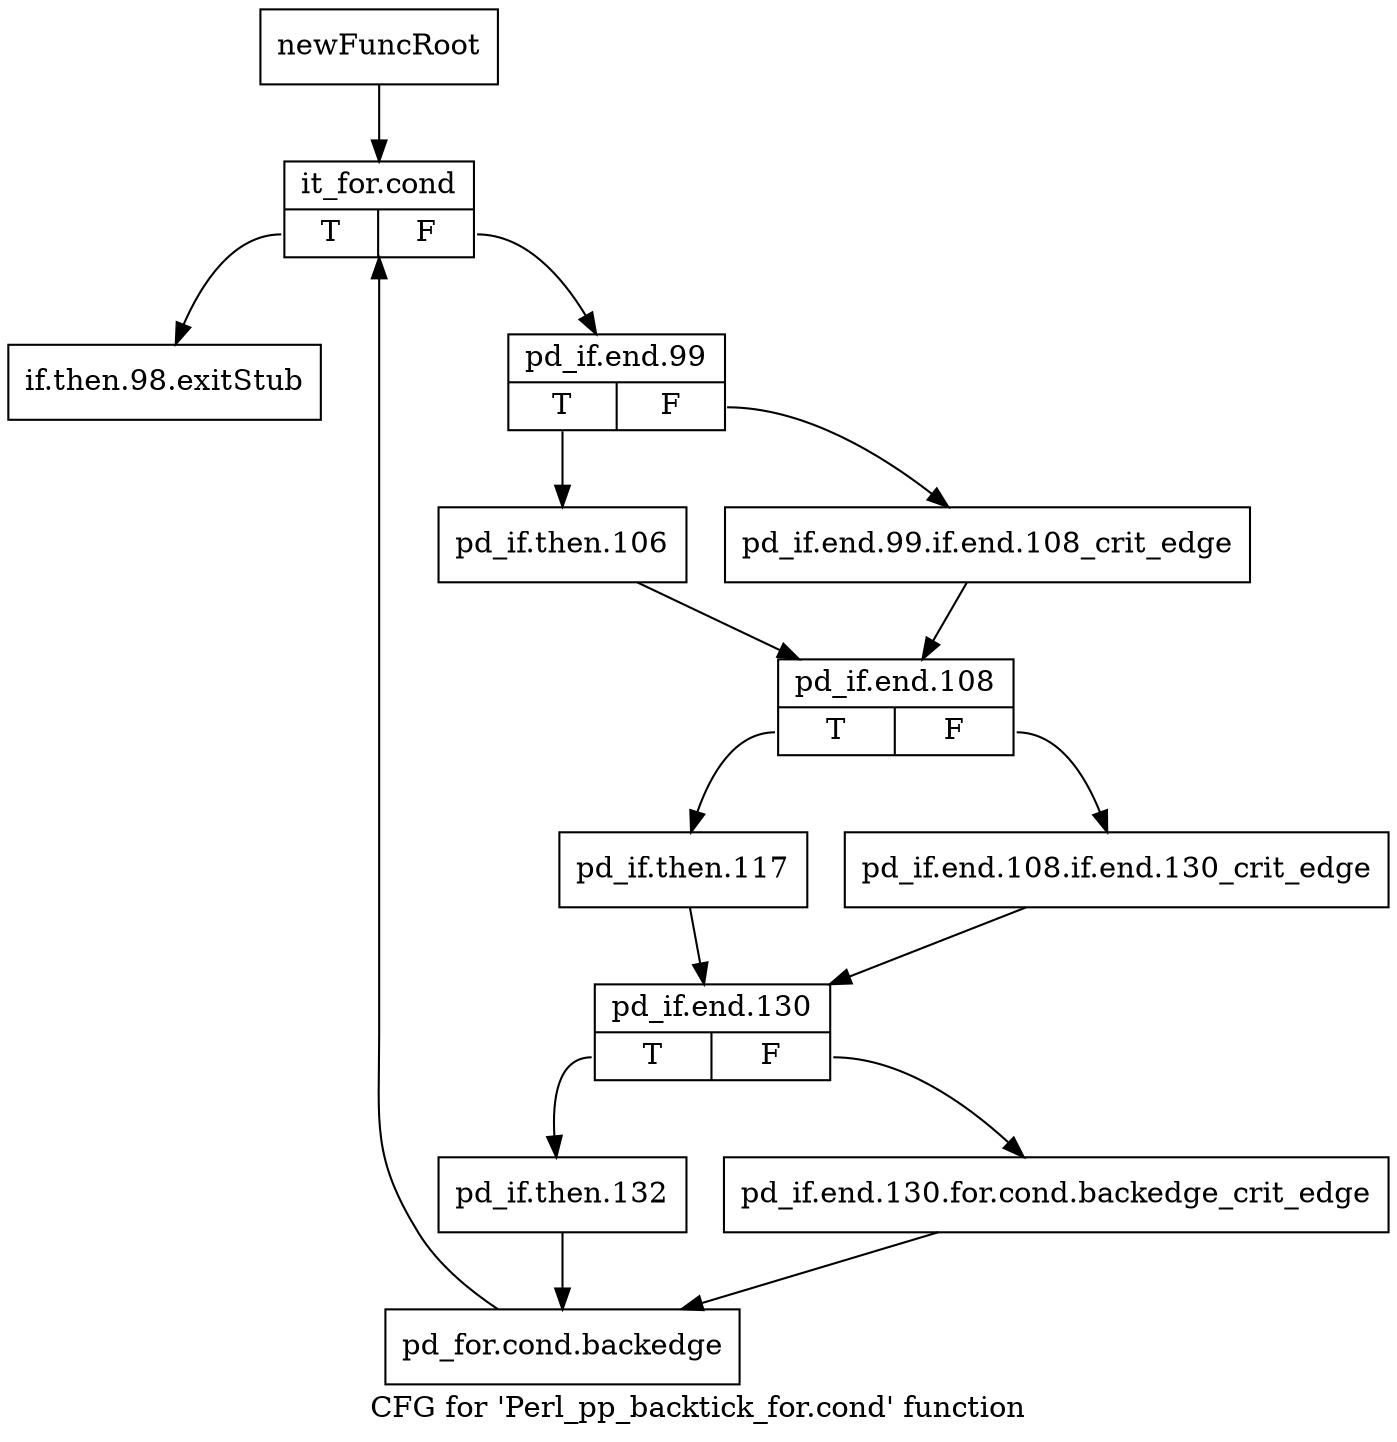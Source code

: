 digraph "CFG for 'Perl_pp_backtick_for.cond' function" {
	label="CFG for 'Perl_pp_backtick_for.cond' function";

	Node0x50ddab0 [shape=record,label="{newFuncRoot}"];
	Node0x50ddab0 -> Node0x50ddb50;
	Node0x50ddb00 [shape=record,label="{if.then.98.exitStub}"];
	Node0x50ddb50 [shape=record,label="{it_for.cond|{<s0>T|<s1>F}}"];
	Node0x50ddb50:s0 -> Node0x50ddb00;
	Node0x50ddb50:s1 -> Node0x50ddba0;
	Node0x50ddba0 [shape=record,label="{pd_if.end.99|{<s0>T|<s1>F}}"];
	Node0x50ddba0:s0 -> Node0x50ddc40;
	Node0x50ddba0:s1 -> Node0x50ddbf0;
	Node0x50ddbf0 [shape=record,label="{pd_if.end.99.if.end.108_crit_edge}"];
	Node0x50ddbf0 -> Node0x50ddc90;
	Node0x50ddc40 [shape=record,label="{pd_if.then.106}"];
	Node0x50ddc40 -> Node0x50ddc90;
	Node0x50ddc90 [shape=record,label="{pd_if.end.108|{<s0>T|<s1>F}}"];
	Node0x50ddc90:s0 -> Node0x50ddd30;
	Node0x50ddc90:s1 -> Node0x50ddce0;
	Node0x50ddce0 [shape=record,label="{pd_if.end.108.if.end.130_crit_edge}"];
	Node0x50ddce0 -> Node0x50ddd80;
	Node0x50ddd30 [shape=record,label="{pd_if.then.117}"];
	Node0x50ddd30 -> Node0x50ddd80;
	Node0x50ddd80 [shape=record,label="{pd_if.end.130|{<s0>T|<s1>F}}"];
	Node0x50ddd80:s0 -> Node0x50dde20;
	Node0x50ddd80:s1 -> Node0x50dddd0;
	Node0x50dddd0 [shape=record,label="{pd_if.end.130.for.cond.backedge_crit_edge}"];
	Node0x50dddd0 -> Node0x50dde70;
	Node0x50dde20 [shape=record,label="{pd_if.then.132}"];
	Node0x50dde20 -> Node0x50dde70;
	Node0x50dde70 [shape=record,label="{pd_for.cond.backedge}"];
	Node0x50dde70 -> Node0x50ddb50;
}
